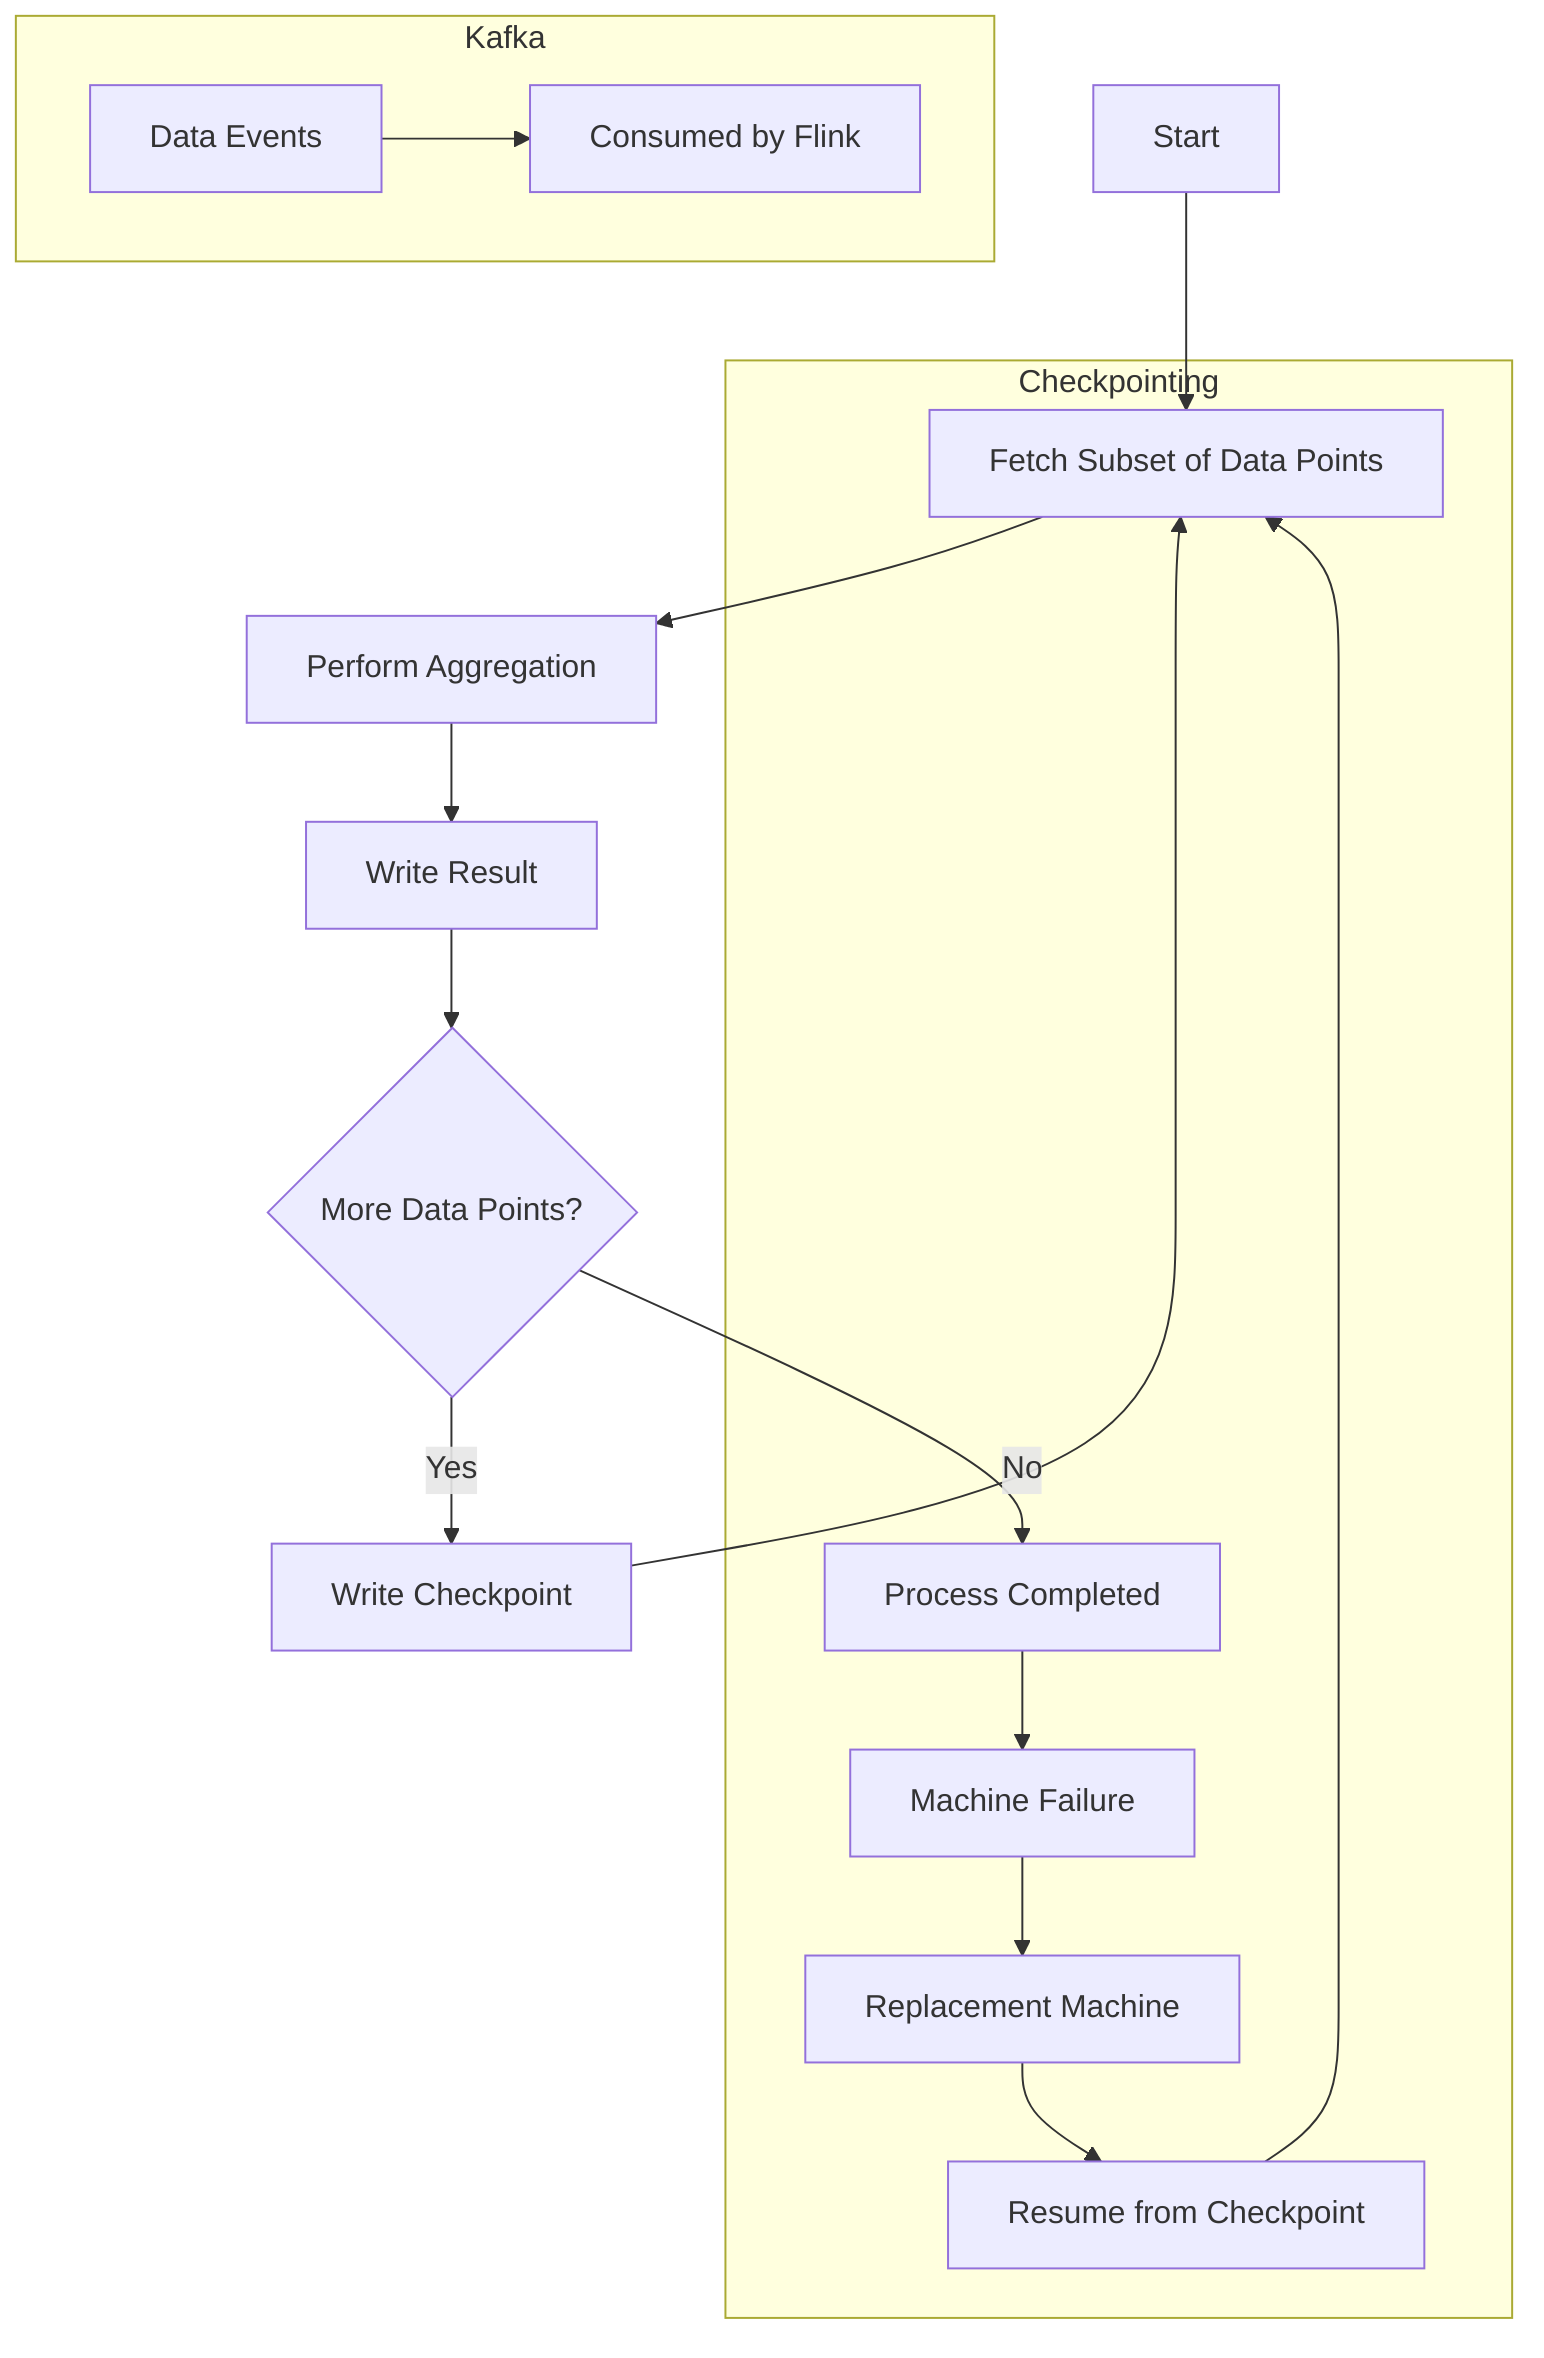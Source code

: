 graph TD;
    A[Start] --> B[Fetch Subset of Data Points];
    B --> C[Perform Aggregation];
    C --> D[Write Result];
    D --> E{More Data Points?};
    E -- Yes --> F[Write Checkpoint];
    F --> B;
    E -- No --> G[Process Completed];

    subgraph Checkpointing
        G --> H[Machine Failure];
        H --> I[Replacement Machine];
        I --> J[Resume from Checkpoint];
        J --> B;
    end

    subgraph Kafka
        K[Data Events] --> L[Consumed by Flink];
    end